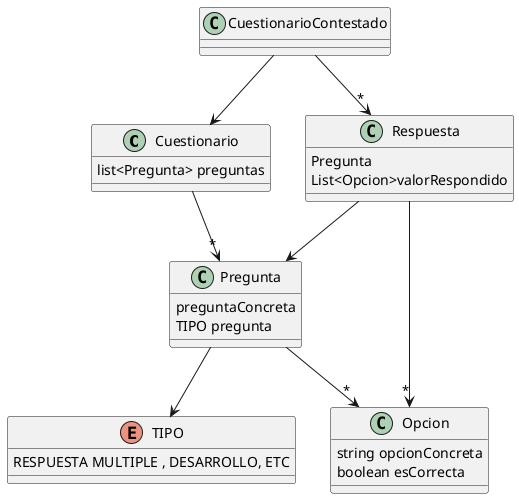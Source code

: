 @startuml

Cuestionario -->"*" Pregunta
CuestionarioContestado --> Cuestionario
CuestionarioContestado -->"*" Respuesta
Respuesta --> Pregunta 

class Cuestionario {

    list<Pregunta> preguntas
}

class Respuesta {
    Pregunta
    List<Opcion>valorRespondido
}

class Pregunta {
    preguntaConcreta
    TIPO pregunta

}
Pregunta  --> TIPO

enum TIPO {
    RESPUESTA MULTIPLE , DESARROLLO, ETC
}

Respuesta -->"*" Opcion 
Pregunta -->"*" Opcion

class Opcion {
    string opcionConcreta
    boolean esCorrecta
}







@enduml

ej: opcion

    desarrolle definicion sistema

    DDS es divertido? si/no 

    
COMENTARIO: adapta este modelo de problema a lo que vos necesites. 
tal vez en tu dominio no necesitas tener la clase Opcion
porque tu dominio no necesita preguntas multiple choise.
